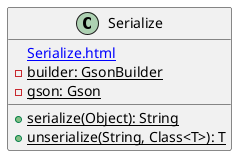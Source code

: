 @startuml

    class Serialize {
        [[Serialize.html]]
        {static} -builder: GsonBuilder
        {static} -gson: Gson
        {static} +serialize(Object): String
        {static} +unserialize(String, Class<T>): T
    }

@enduml
